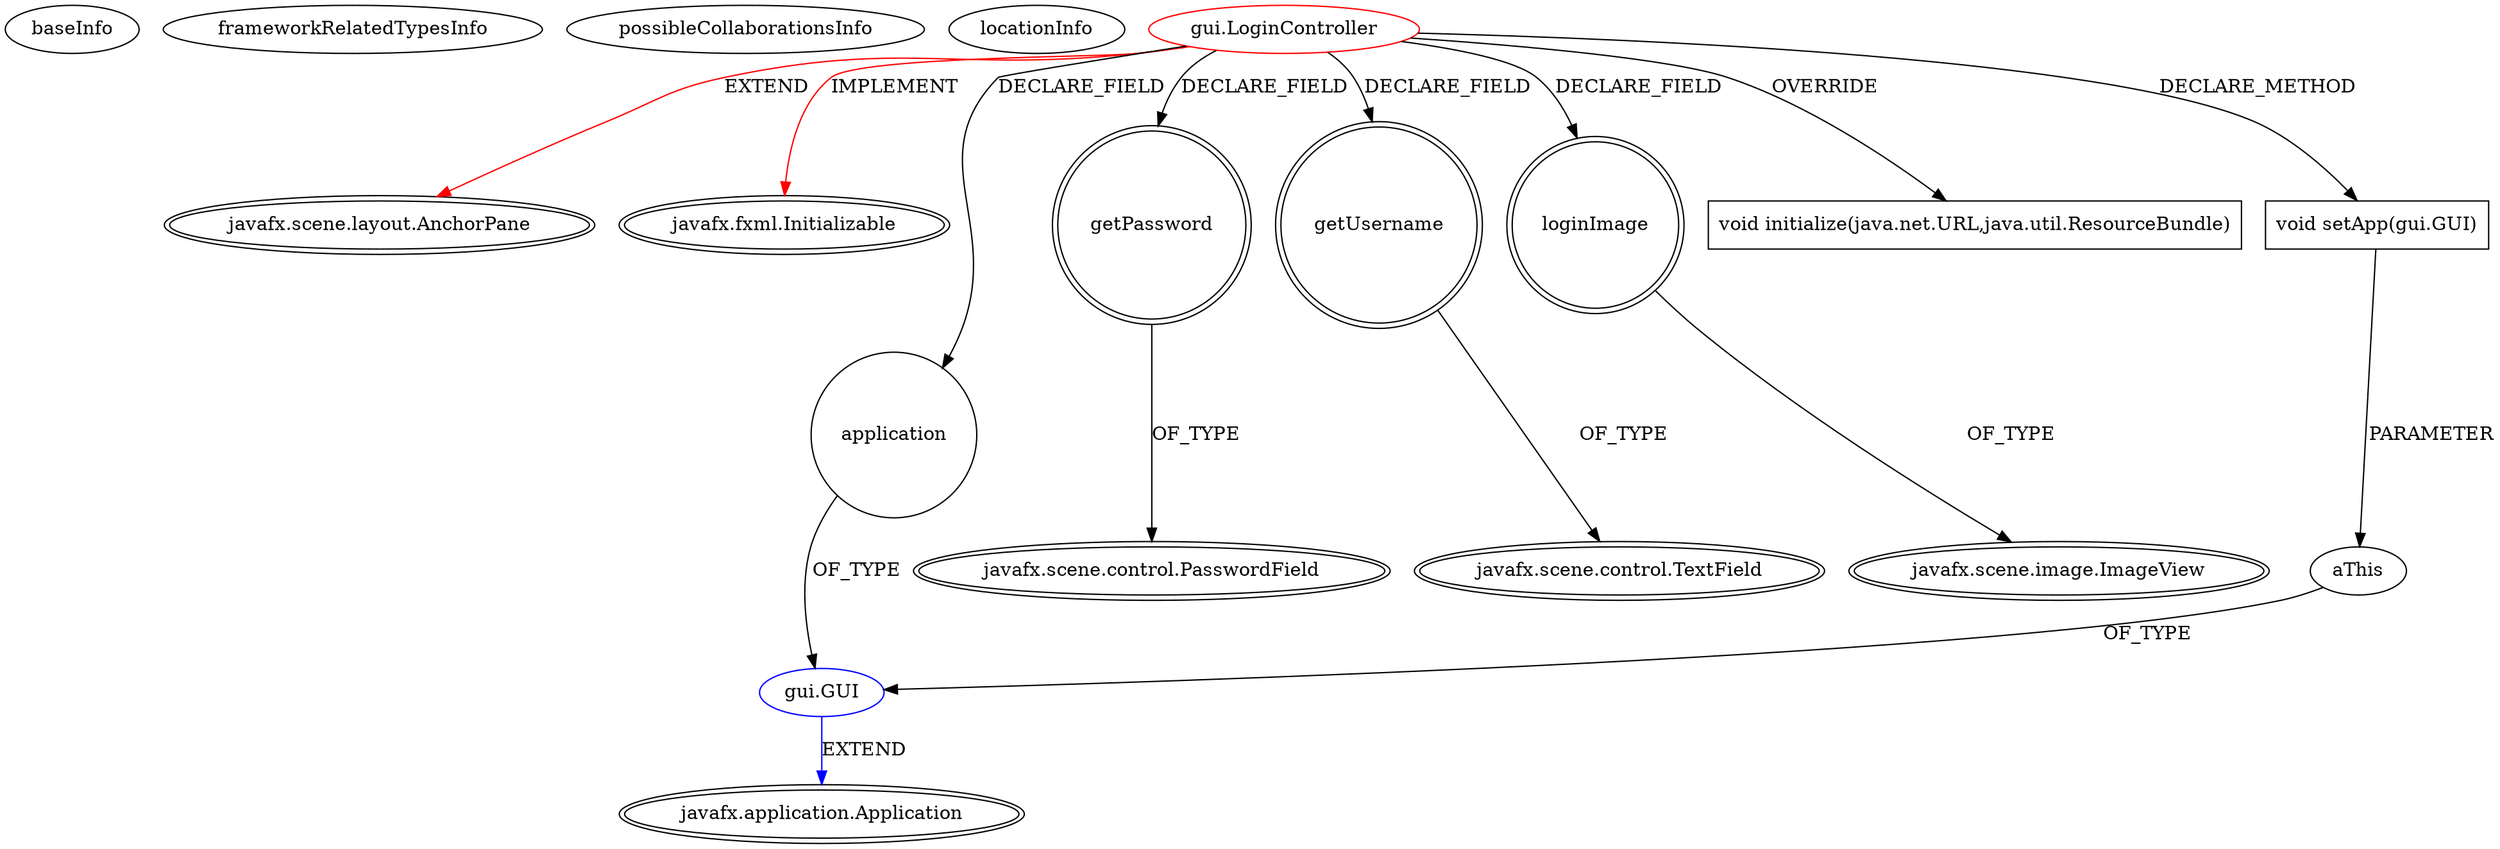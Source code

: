 digraph {
baseInfo[graphId=2213,category="extension_graph",isAnonymous=false,possibleRelation=true]
frameworkRelatedTypesInfo[0="javafx.scene.layout.AnchorPane",1="javafx.fxml.Initializable"]
possibleCollaborationsInfo[0="2213~CLIENT_METHOD_DECLARATION-PARAMETER_DECLARATION-FIELD_DECLARATION-~javafx.scene.layout.AnchorPane javafx.fxml.Initializable ~javafx.application.Application ~false~false"]
locationInfo[projectName="bpaxson62-JavaFXPOS",filePath="/bpaxson62-JavaFXPOS/JavaFXPOS-master/src/gui/LoginController.java",contextSignature="LoginController",graphId="2213"]
0[label="gui.LoginController",vertexType="ROOT_CLIENT_CLASS_DECLARATION",isFrameworkType=false,color=red]
1[label="javafx.scene.layout.AnchorPane",vertexType="FRAMEWORK_CLASS_TYPE",isFrameworkType=true,peripheries=2]
2[label="javafx.fxml.Initializable",vertexType="FRAMEWORK_INTERFACE_TYPE",isFrameworkType=true,peripheries=2]
3[label="application",vertexType="FIELD_DECLARATION",isFrameworkType=false,shape=circle]
4[label="gui.GUI",vertexType="REFERENCE_CLIENT_CLASS_DECLARATION",isFrameworkType=false,color=blue]
5[label="javafx.application.Application",vertexType="FRAMEWORK_CLASS_TYPE",isFrameworkType=true,peripheries=2]
6[label="getPassword",vertexType="FIELD_DECLARATION",isFrameworkType=true,peripheries=2,shape=circle]
7[label="javafx.scene.control.PasswordField",vertexType="FRAMEWORK_CLASS_TYPE",isFrameworkType=true,peripheries=2]
8[label="getUsername",vertexType="FIELD_DECLARATION",isFrameworkType=true,peripheries=2,shape=circle]
9[label="javafx.scene.control.TextField",vertexType="FRAMEWORK_CLASS_TYPE",isFrameworkType=true,peripheries=2]
10[label="loginImage",vertexType="FIELD_DECLARATION",isFrameworkType=true,peripheries=2,shape=circle]
11[label="javafx.scene.image.ImageView",vertexType="FRAMEWORK_CLASS_TYPE",isFrameworkType=true,peripheries=2]
12[label="void initialize(java.net.URL,java.util.ResourceBundle)",vertexType="OVERRIDING_METHOD_DECLARATION",isFrameworkType=false,shape=box]
26[label="void setApp(gui.GUI)",vertexType="CLIENT_METHOD_DECLARATION",isFrameworkType=false,shape=box]
27[label="aThis",vertexType="PARAMETER_DECLARATION",isFrameworkType=false]
0->1[label="EXTEND",color=red]
0->2[label="IMPLEMENT",color=red]
0->3[label="DECLARE_FIELD"]
4->5[label="EXTEND",color=blue]
3->4[label="OF_TYPE"]
0->6[label="DECLARE_FIELD"]
6->7[label="OF_TYPE"]
0->8[label="DECLARE_FIELD"]
8->9[label="OF_TYPE"]
0->10[label="DECLARE_FIELD"]
10->11[label="OF_TYPE"]
0->12[label="OVERRIDE"]
0->26[label="DECLARE_METHOD"]
27->4[label="OF_TYPE"]
26->27[label="PARAMETER"]
}
